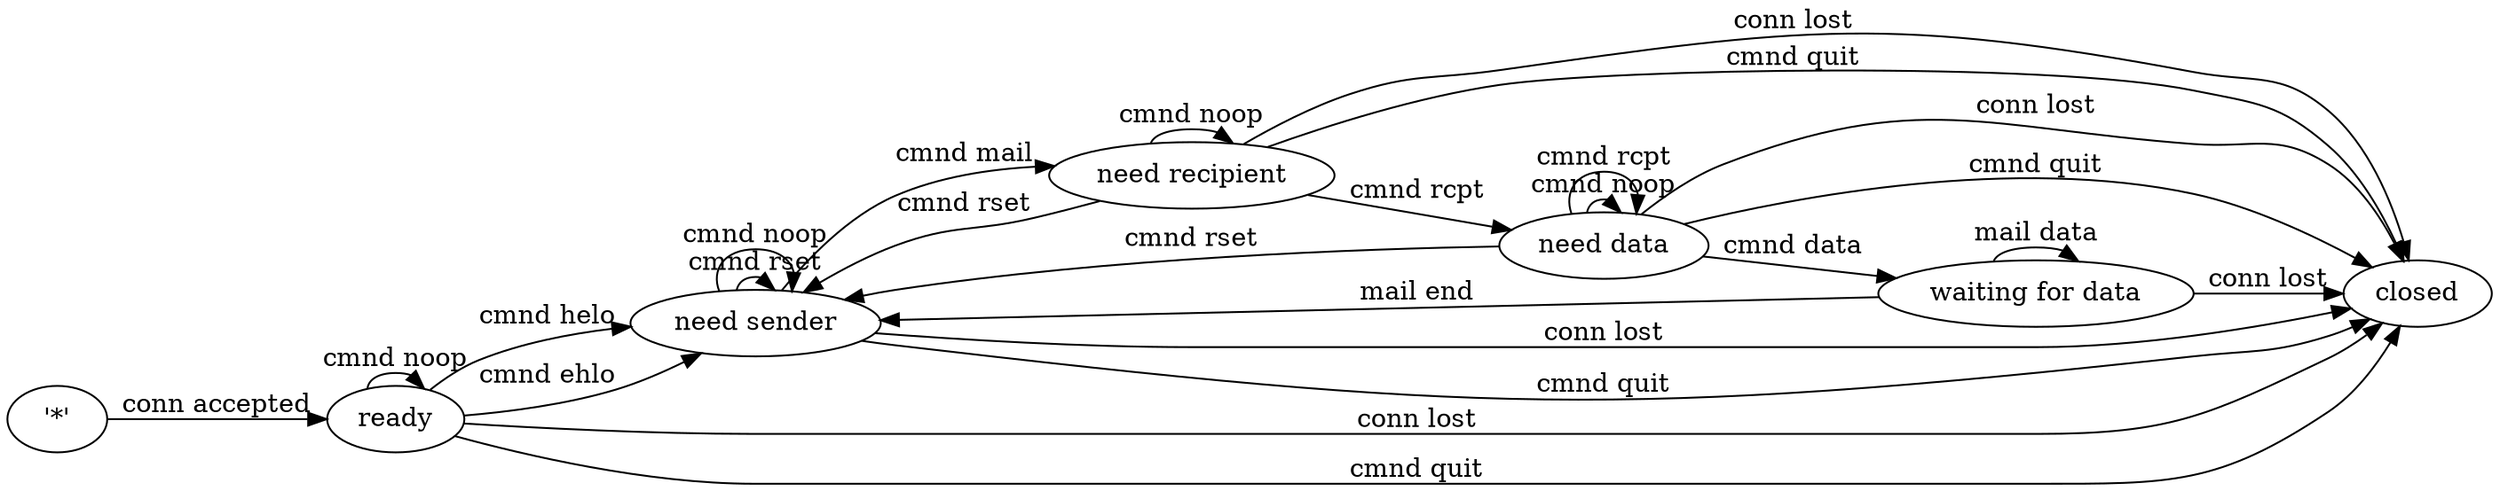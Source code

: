 digraph test {
rankdir=LR;
ranksep=0.1; nodesep=0.1; defaultdist = 0.1; len = 0.1;
"need sender" -> "need sender" [label="cmnd rset"];
"need data" -> "closed" [label="conn lost"];
"ready" -> "ready" [label="cmnd noop"];
"need recipient" -> "need sender" [label="cmnd rset"];
"waiting for data" -> "closed" [label="conn lost"];
"waiting for data" -> "need sender" [label="mail end"];
"need sender" -> "closed" [label="conn lost"];
"need recipient" -> "need data" [label="cmnd rcpt"];
"need sender" -> "need sender" [label="cmnd noop"];
"waiting for data" -> "waiting for data" [label="mail data"];
"ready" -> "need sender" [label="cmnd helo"];
"need recipient" -> "closed" [label="cmnd quit"];
"need data" -> "need data" [label="cmnd noop"];
"ready" -> "closed" [label="conn lost"];
"need sender" -> "closed" [label="cmnd quit"];
"need recipient" -> "need recipient" [label="cmnd noop"];
"need sender" -> "need recipient" [label="cmnd mail"];
"need data" -> "need sender" [label="cmnd rset"];
"need recipient" -> "closed" [label="conn lost"];
"need data" -> "closed" [label="cmnd quit"];
"ready" -> "need sender" [label="cmnd ehlo"];
"need data" -> "waiting for data" [label="cmnd data"];
"ready" -> "closed" [label="cmnd quit"];
"'*'" -> "ready" [label="conn accepted"];
"need data" -> "need data" [label="cmnd rcpt"];
}
